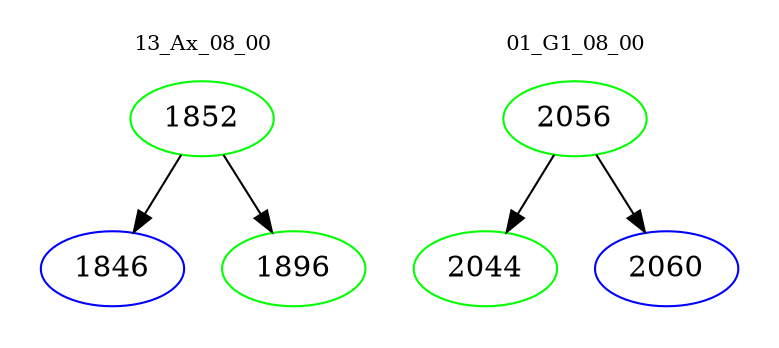 digraph{
subgraph cluster_0 {
color = white
label = "13_Ax_08_00";
fontsize=10;
T0_1852 [label="1852", color="green"]
T0_1852 -> T0_1846 [color="black"]
T0_1846 [label="1846", color="blue"]
T0_1852 -> T0_1896 [color="black"]
T0_1896 [label="1896", color="green"]
}
subgraph cluster_1 {
color = white
label = "01_G1_08_00";
fontsize=10;
T1_2056 [label="2056", color="green"]
T1_2056 -> T1_2044 [color="black"]
T1_2044 [label="2044", color="green"]
T1_2056 -> T1_2060 [color="black"]
T1_2060 [label="2060", color="blue"]
}
}
